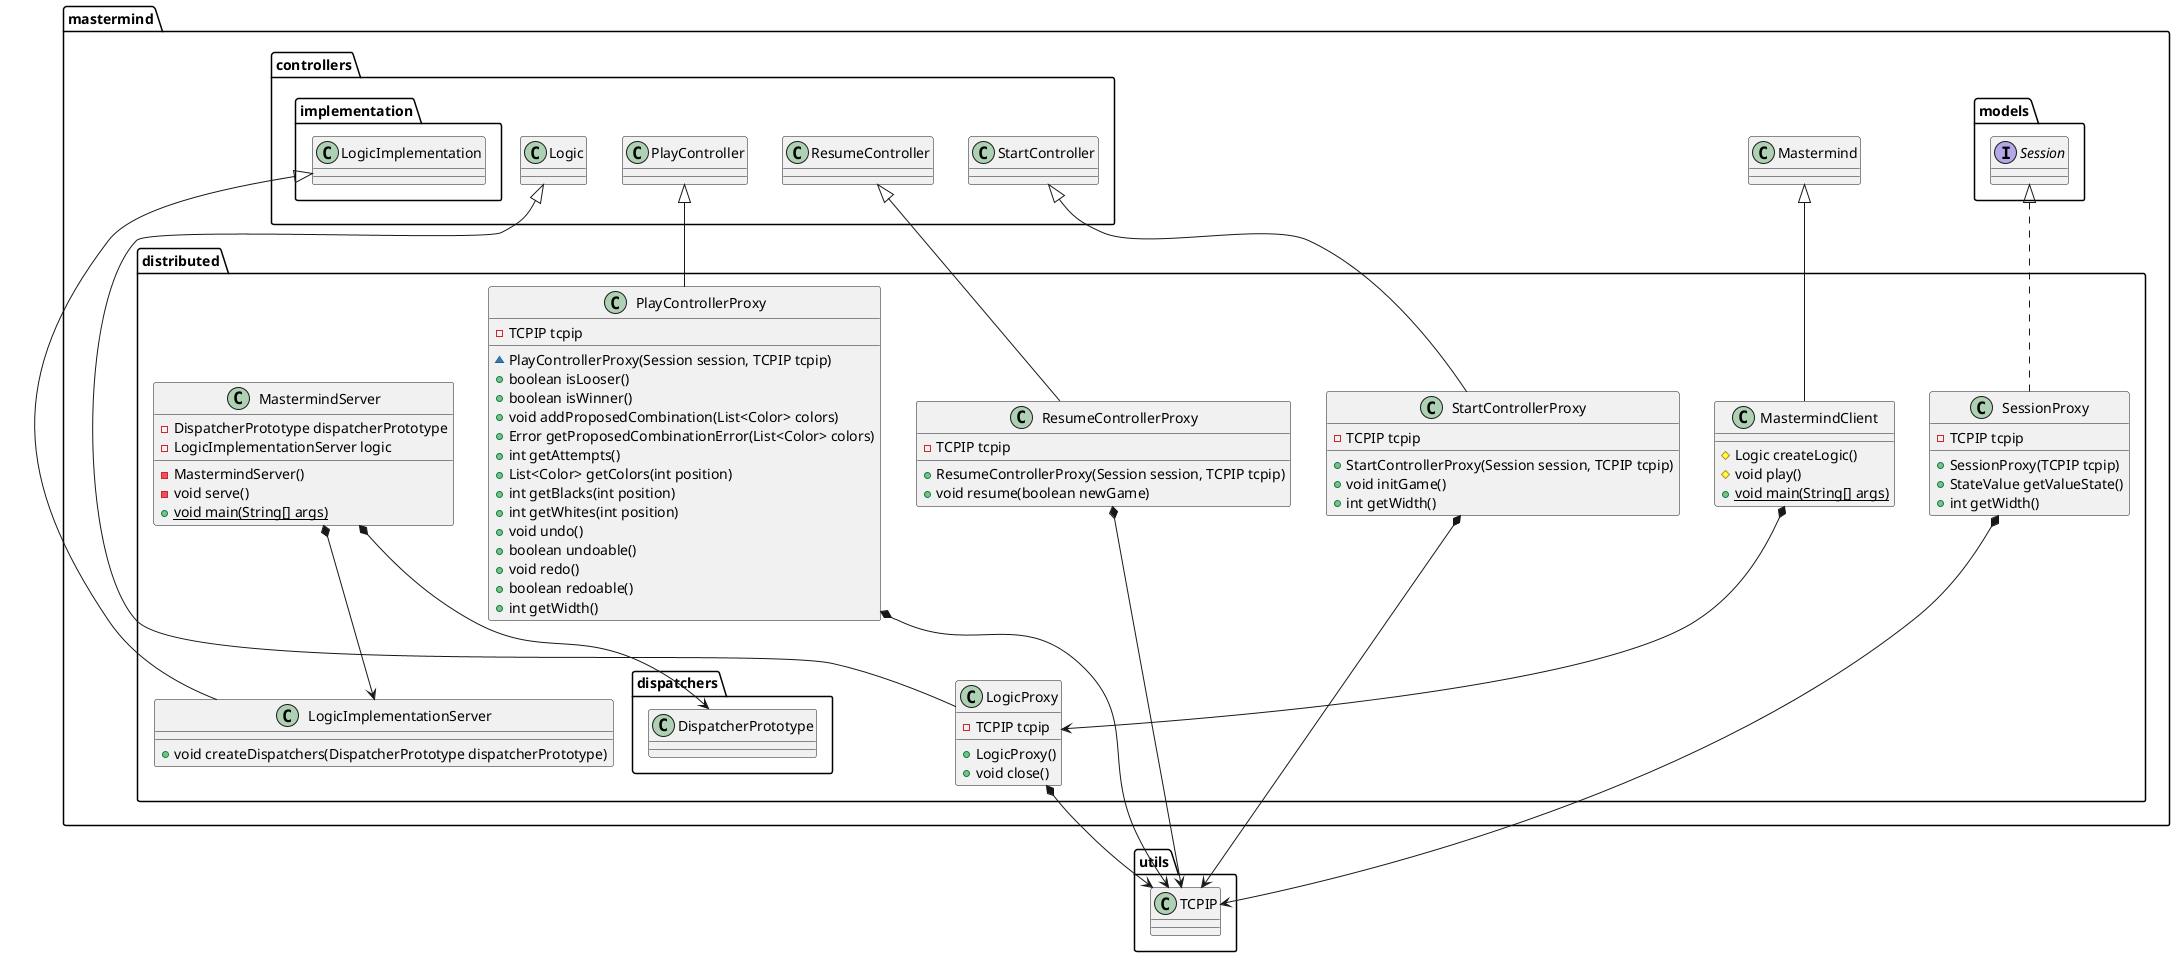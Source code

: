 @startuml

class mastermind.distributed.LogicImplementationServer [[java:jprieto.mastermind.distributed.LogicImplementationServer]] {
	+void createDispatchers(DispatcherPrototype dispatcherPrototype)
}
mastermind.controllers.implementation.LogicImplementation <|-- mastermind.distributed.LogicImplementationServer

class mastermind.distributed.LogicProxy [[java:jprieto.mastermind.distributed.LogicProxy]] {
	-TCPIP tcpip
	+LogicProxy()
	+void close()
}
mastermind.controllers.Logic <|-- mastermind.distributed.LogicProxy
mastermind.distributed.LogicProxy *-down-> utils.TCPIP

class mastermind.distributed.MastermindClient [[java:jprieto.mastermind.distributed.MastermindClient]] {
	#Logic createLogic()
	#void play()
	+{static}void main(String[] args)
}
mastermind.distributed.MastermindClient *-down-> mastermind.distributed.LogicProxy
mastermind.Mastermind <|-- mastermind.distributed.MastermindClient

class mastermind.distributed.MastermindServer [[java:jprieto.mastermind.distributed.MastermindServer]] {
	-DispatcherPrototype dispatcherPrototype
	-LogicImplementationServer logic
	-MastermindServer()
	-void serve()
	+{static}void main(String[] args)
}
mastermind.distributed.MastermindServer *-down-> mastermind.distributed.LogicImplementationServer
mastermind.distributed.MastermindServer *-down-> mastermind.distributed.dispatchers.DispatcherPrototype

class mastermind.distributed.PlayControllerProxy [[java:jprieto.mastermind.distributed.PlayControllerProxy]] {
	-TCPIP tcpip
	~PlayControllerProxy(Session session, TCPIP tcpip)
	+boolean isLooser()
	+boolean isWinner()
	+void addProposedCombination(List<Color> colors)
	+Error getProposedCombinationError(List<Color> colors)
	+int getAttempts()
	+List<Color> getColors(int position)
	+int getBlacks(int position)
	+int getWhites(int position)
	+void undo()
	+boolean undoable()
	+void redo()
	+boolean redoable()
	+int getWidth()
}
mastermind.controllers.PlayController <|-- mastermind.distributed.PlayControllerProxy
mastermind.distributed.PlayControllerProxy *-down-> utils.TCPIP

class mastermind.distributed.ResumeControllerProxy [[java:jprieto.mastermind.distributed.ResumeControllerProxy]] {
	-TCPIP tcpip
	+ResumeControllerProxy(Session session, TCPIP tcpip)
	+void resume(boolean newGame)
}
mastermind.controllers.ResumeController <|-- mastermind.distributed.ResumeControllerProxy
mastermind.distributed.ResumeControllerProxy *-down-> utils.TCPIP

class mastermind.distributed.SessionProxy [[java:jprieto.mastermind.distributed.SessionProxy]] {
	-TCPIP tcpip
	+SessionProxy(TCPIP tcpip)
	+StateValue getValueState()
	+int getWidth()
}
interface mastermind.models.Session [[java:jprieto.mastermind.models.Session]] {
}
mastermind.models.Session <|.. mastermind.distributed.SessionProxy
mastermind.distributed.SessionProxy *-down-> utils.TCPIP

class mastermind.distributed.StartControllerProxy [[java:jprieto.mastermind.distributed.StartControllerProxy]] {
	-TCPIP tcpip
	+StartControllerProxy(Session session, TCPIP tcpip)
	+void initGame()
	+int getWidth()
}
mastermind.controllers.StartController <|-- mastermind.distributed.StartControllerProxy
mastermind.distributed.StartControllerProxy *-down-> utils.TCPIP

@enduml